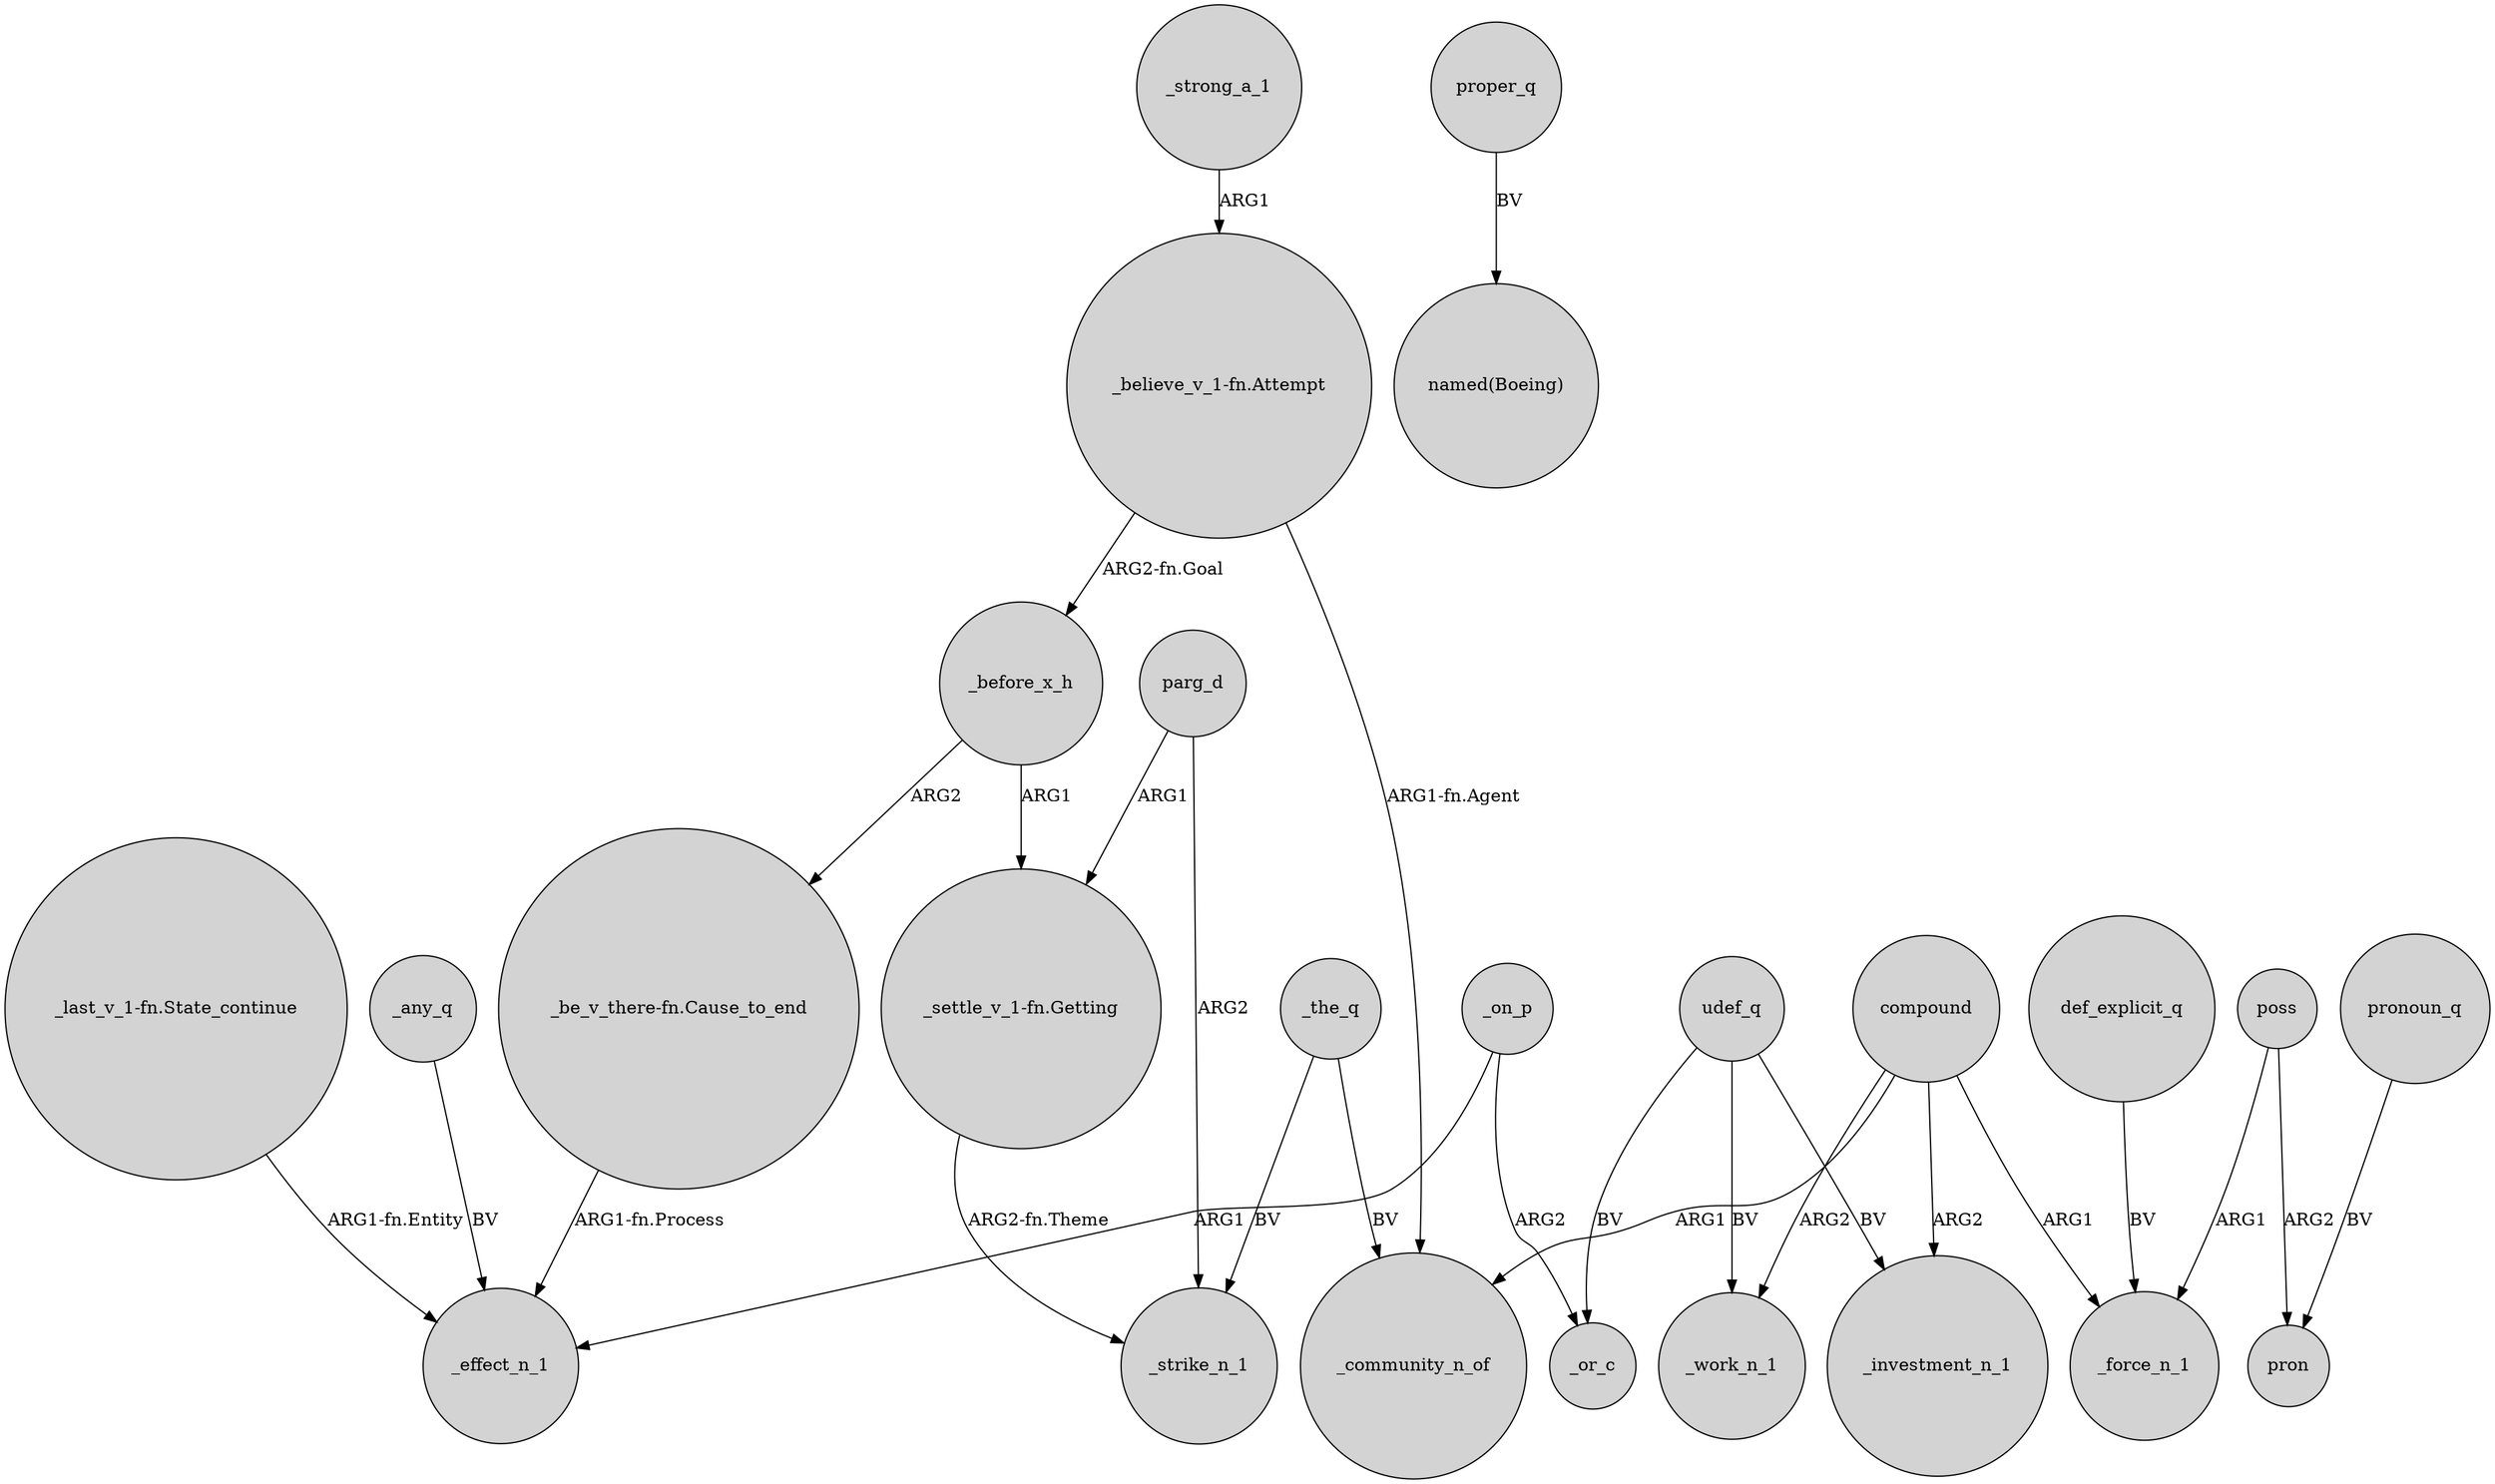 digraph {
	node [shape=circle style=filled]
	_the_q -> _strike_n_1 [label=BV]
	"_believe_v_1-fn.Attempt" -> _before_x_h [label="ARG2-fn.Goal"]
	_strong_a_1 -> "_believe_v_1-fn.Attempt" [label=ARG1]
	_before_x_h -> "_settle_v_1-fn.Getting" [label=ARG1]
	compound -> _investment_n_1 [label=ARG2]
	_on_p -> _effect_n_1 [label=ARG1]
	def_explicit_q -> _force_n_1 [label=BV]
	compound -> _work_n_1 [label=ARG2]
	compound -> _community_n_of [label=ARG1]
	"_be_v_there-fn.Cause_to_end" -> _effect_n_1 [label="ARG1-fn.Process"]
	"_settle_v_1-fn.Getting" -> _strike_n_1 [label="ARG2-fn.Theme"]
	udef_q -> _work_n_1 [label=BV]
	compound -> _force_n_1 [label=ARG1]
	udef_q -> _or_c [label=BV]
	pronoun_q -> pron [label=BV]
	poss -> pron [label=ARG2]
	_before_x_h -> "_be_v_there-fn.Cause_to_end" [label=ARG2]
	parg_d -> "_settle_v_1-fn.Getting" [label=ARG1]
	udef_q -> _investment_n_1 [label=BV]
	_on_p -> _or_c [label=ARG2]
	"_believe_v_1-fn.Attempt" -> _community_n_of [label="ARG1-fn.Agent"]
	_any_q -> _effect_n_1 [label=BV]
	poss -> _force_n_1 [label=ARG1]
	"_last_v_1-fn.State_continue" -> _effect_n_1 [label="ARG1-fn.Entity"]
	_the_q -> _community_n_of [label=BV]
	parg_d -> _strike_n_1 [label=ARG2]
	proper_q -> "named(Boeing)" [label=BV]
}
